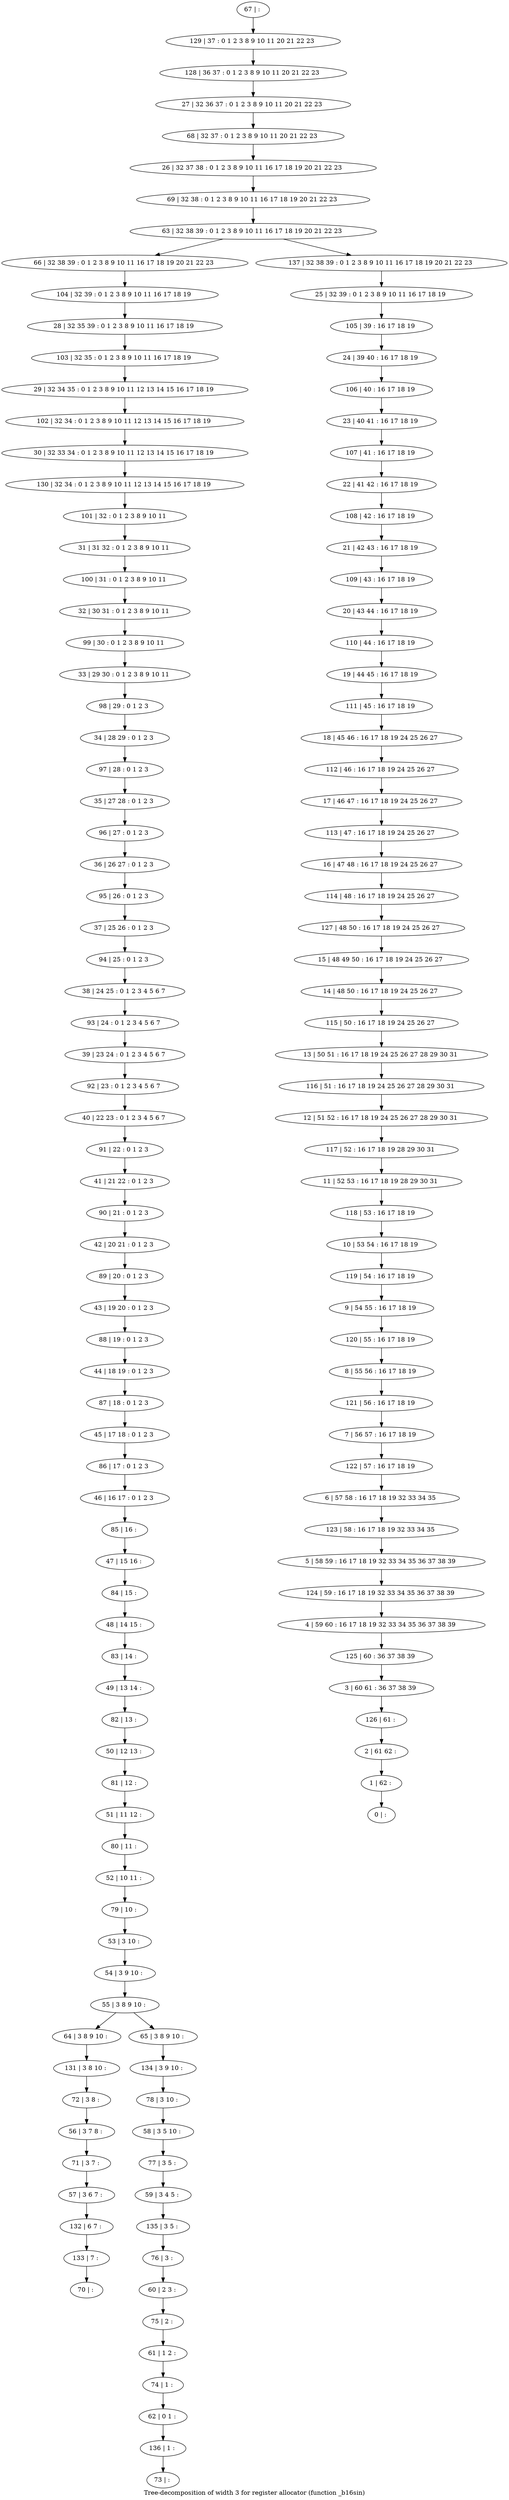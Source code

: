 digraph G {
graph [label="Tree-decomposition of width 3 for register allocator (function _b16sin)"]
0[label="0 | : "];
1[label="1 | 62 : "];
2[label="2 | 61 62 : "];
3[label="3 | 60 61 : 36 37 38 39 "];
4[label="4 | 59 60 : 16 17 18 19 32 33 34 35 36 37 38 39 "];
5[label="5 | 58 59 : 16 17 18 19 32 33 34 35 36 37 38 39 "];
6[label="6 | 57 58 : 16 17 18 19 32 33 34 35 "];
7[label="7 | 56 57 : 16 17 18 19 "];
8[label="8 | 55 56 : 16 17 18 19 "];
9[label="9 | 54 55 : 16 17 18 19 "];
10[label="10 | 53 54 : 16 17 18 19 "];
11[label="11 | 52 53 : 16 17 18 19 28 29 30 31 "];
12[label="12 | 51 52 : 16 17 18 19 24 25 26 27 28 29 30 31 "];
13[label="13 | 50 51 : 16 17 18 19 24 25 26 27 28 29 30 31 "];
14[label="14 | 48 50 : 16 17 18 19 24 25 26 27 "];
15[label="15 | 48 49 50 : 16 17 18 19 24 25 26 27 "];
16[label="16 | 47 48 : 16 17 18 19 24 25 26 27 "];
17[label="17 | 46 47 : 16 17 18 19 24 25 26 27 "];
18[label="18 | 45 46 : 16 17 18 19 24 25 26 27 "];
19[label="19 | 44 45 : 16 17 18 19 "];
20[label="20 | 43 44 : 16 17 18 19 "];
21[label="21 | 42 43 : 16 17 18 19 "];
22[label="22 | 41 42 : 16 17 18 19 "];
23[label="23 | 40 41 : 16 17 18 19 "];
24[label="24 | 39 40 : 16 17 18 19 "];
25[label="25 | 32 39 : 0 1 2 3 8 9 10 11 16 17 18 19 "];
26[label="26 | 32 37 38 : 0 1 2 3 8 9 10 11 16 17 18 19 20 21 22 23 "];
27[label="27 | 32 36 37 : 0 1 2 3 8 9 10 11 20 21 22 23 "];
28[label="28 | 32 35 39 : 0 1 2 3 8 9 10 11 16 17 18 19 "];
29[label="29 | 32 34 35 : 0 1 2 3 8 9 10 11 12 13 14 15 16 17 18 19 "];
30[label="30 | 32 33 34 : 0 1 2 3 8 9 10 11 12 13 14 15 16 17 18 19 "];
31[label="31 | 31 32 : 0 1 2 3 8 9 10 11 "];
32[label="32 | 30 31 : 0 1 2 3 8 9 10 11 "];
33[label="33 | 29 30 : 0 1 2 3 8 9 10 11 "];
34[label="34 | 28 29 : 0 1 2 3 "];
35[label="35 | 27 28 : 0 1 2 3 "];
36[label="36 | 26 27 : 0 1 2 3 "];
37[label="37 | 25 26 : 0 1 2 3 "];
38[label="38 | 24 25 : 0 1 2 3 4 5 6 7 "];
39[label="39 | 23 24 : 0 1 2 3 4 5 6 7 "];
40[label="40 | 22 23 : 0 1 2 3 4 5 6 7 "];
41[label="41 | 21 22 : 0 1 2 3 "];
42[label="42 | 20 21 : 0 1 2 3 "];
43[label="43 | 19 20 : 0 1 2 3 "];
44[label="44 | 18 19 : 0 1 2 3 "];
45[label="45 | 17 18 : 0 1 2 3 "];
46[label="46 | 16 17 : 0 1 2 3 "];
47[label="47 | 15 16 : "];
48[label="48 | 14 15 : "];
49[label="49 | 13 14 : "];
50[label="50 | 12 13 : "];
51[label="51 | 11 12 : "];
52[label="52 | 10 11 : "];
53[label="53 | 3 10 : "];
54[label="54 | 3 9 10 : "];
55[label="55 | 3 8 9 10 : "];
56[label="56 | 3 7 8 : "];
57[label="57 | 3 6 7 : "];
58[label="58 | 3 5 10 : "];
59[label="59 | 3 4 5 : "];
60[label="60 | 2 3 : "];
61[label="61 | 1 2 : "];
62[label="62 | 0 1 : "];
63[label="63 | 32 38 39 : 0 1 2 3 8 9 10 11 16 17 18 19 20 21 22 23 "];
64[label="64 | 3 8 9 10 : "];
65[label="65 | 3 8 9 10 : "];
66[label="66 | 32 38 39 : 0 1 2 3 8 9 10 11 16 17 18 19 20 21 22 23 "];
67[label="67 | : "];
68[label="68 | 32 37 : 0 1 2 3 8 9 10 11 20 21 22 23 "];
69[label="69 | 32 38 : 0 1 2 3 8 9 10 11 16 17 18 19 20 21 22 23 "];
70[label="70 | : "];
71[label="71 | 3 7 : "];
72[label="72 | 3 8 : "];
73[label="73 | : "];
74[label="74 | 1 : "];
75[label="75 | 2 : "];
76[label="76 | 3 : "];
77[label="77 | 3 5 : "];
78[label="78 | 3 10 : "];
79[label="79 | 10 : "];
80[label="80 | 11 : "];
81[label="81 | 12 : "];
82[label="82 | 13 : "];
83[label="83 | 14 : "];
84[label="84 | 15 : "];
85[label="85 | 16 : "];
86[label="86 | 17 : 0 1 2 3 "];
87[label="87 | 18 : 0 1 2 3 "];
88[label="88 | 19 : 0 1 2 3 "];
89[label="89 | 20 : 0 1 2 3 "];
90[label="90 | 21 : 0 1 2 3 "];
91[label="91 | 22 : 0 1 2 3 "];
92[label="92 | 23 : 0 1 2 3 4 5 6 7 "];
93[label="93 | 24 : 0 1 2 3 4 5 6 7 "];
94[label="94 | 25 : 0 1 2 3 "];
95[label="95 | 26 : 0 1 2 3 "];
96[label="96 | 27 : 0 1 2 3 "];
97[label="97 | 28 : 0 1 2 3 "];
98[label="98 | 29 : 0 1 2 3 "];
99[label="99 | 30 : 0 1 2 3 8 9 10 11 "];
100[label="100 | 31 : 0 1 2 3 8 9 10 11 "];
101[label="101 | 32 : 0 1 2 3 8 9 10 11 "];
102[label="102 | 32 34 : 0 1 2 3 8 9 10 11 12 13 14 15 16 17 18 19 "];
103[label="103 | 32 35 : 0 1 2 3 8 9 10 11 16 17 18 19 "];
104[label="104 | 32 39 : 0 1 2 3 8 9 10 11 16 17 18 19 "];
105[label="105 | 39 : 16 17 18 19 "];
106[label="106 | 40 : 16 17 18 19 "];
107[label="107 | 41 : 16 17 18 19 "];
108[label="108 | 42 : 16 17 18 19 "];
109[label="109 | 43 : 16 17 18 19 "];
110[label="110 | 44 : 16 17 18 19 "];
111[label="111 | 45 : 16 17 18 19 "];
112[label="112 | 46 : 16 17 18 19 24 25 26 27 "];
113[label="113 | 47 : 16 17 18 19 24 25 26 27 "];
114[label="114 | 48 : 16 17 18 19 24 25 26 27 "];
115[label="115 | 50 : 16 17 18 19 24 25 26 27 "];
116[label="116 | 51 : 16 17 18 19 24 25 26 27 28 29 30 31 "];
117[label="117 | 52 : 16 17 18 19 28 29 30 31 "];
118[label="118 | 53 : 16 17 18 19 "];
119[label="119 | 54 : 16 17 18 19 "];
120[label="120 | 55 : 16 17 18 19 "];
121[label="121 | 56 : 16 17 18 19 "];
122[label="122 | 57 : 16 17 18 19 "];
123[label="123 | 58 : 16 17 18 19 32 33 34 35 "];
124[label="124 | 59 : 16 17 18 19 32 33 34 35 36 37 38 39 "];
125[label="125 | 60 : 36 37 38 39 "];
126[label="126 | 61 : "];
127[label="127 | 48 50 : 16 17 18 19 24 25 26 27 "];
128[label="128 | 36 37 : 0 1 2 3 8 9 10 11 20 21 22 23 "];
129[label="129 | 37 : 0 1 2 3 8 9 10 11 20 21 22 23 "];
130[label="130 | 32 34 : 0 1 2 3 8 9 10 11 12 13 14 15 16 17 18 19 "];
131[label="131 | 3 8 10 : "];
132[label="132 | 6 7 : "];
133[label="133 | 7 : "];
134[label="134 | 3 9 10 : "];
135[label="135 | 3 5 : "];
136[label="136 | 1 : "];
137[label="137 | 32 38 39 : 0 1 2 3 8 9 10 11 16 17 18 19 20 21 22 23 "];
53->54 ;
54->55 ;
55->64 ;
55->65 ;
71->57 ;
56->71 ;
72->56 ;
74->62 ;
61->74 ;
75->61 ;
60->75 ;
76->60 ;
77->59 ;
58->77 ;
78->58 ;
79->53 ;
52->79 ;
80->52 ;
51->80 ;
81->51 ;
50->81 ;
82->50 ;
49->82 ;
83->49 ;
48->83 ;
84->48 ;
47->84 ;
85->47 ;
46->85 ;
86->46 ;
45->86 ;
87->45 ;
44->87 ;
88->44 ;
43->88 ;
89->43 ;
42->89 ;
90->42 ;
41->90 ;
91->41 ;
40->91 ;
92->40 ;
39->92 ;
93->39 ;
38->93 ;
94->38 ;
37->94 ;
95->37 ;
36->95 ;
96->36 ;
35->96 ;
97->35 ;
34->97 ;
98->34 ;
33->98 ;
99->33 ;
32->99 ;
100->32 ;
31->100 ;
101->31 ;
102->30 ;
29->102 ;
103->29 ;
28->103 ;
104->28 ;
66->104 ;
130->101 ;
30->130 ;
131->72 ;
64->131 ;
57->132 ;
133->70 ;
132->133 ;
134->78 ;
65->134 ;
135->76 ;
59->135 ;
136->73 ;
62->136 ;
67->129 ;
129->128 ;
128->27 ;
27->68 ;
68->26 ;
26->69 ;
69->63 ;
25->105 ;
105->24 ;
24->106 ;
106->23 ;
23->107 ;
107->22 ;
22->108 ;
108->21 ;
21->109 ;
109->20 ;
20->110 ;
110->19 ;
19->111 ;
111->18 ;
18->112 ;
112->17 ;
17->113 ;
113->16 ;
16->114 ;
114->127 ;
127->15 ;
15->14 ;
14->115 ;
115->13 ;
13->116 ;
116->12 ;
12->117 ;
117->11 ;
11->118 ;
118->10 ;
10->119 ;
119->9 ;
9->120 ;
120->8 ;
8->121 ;
121->7 ;
7->122 ;
122->6 ;
6->123 ;
123->5 ;
5->124 ;
124->4 ;
4->125 ;
125->3 ;
3->126 ;
126->2 ;
2->1 ;
1->0 ;
137->25 ;
63->66 ;
63->137 ;
}
